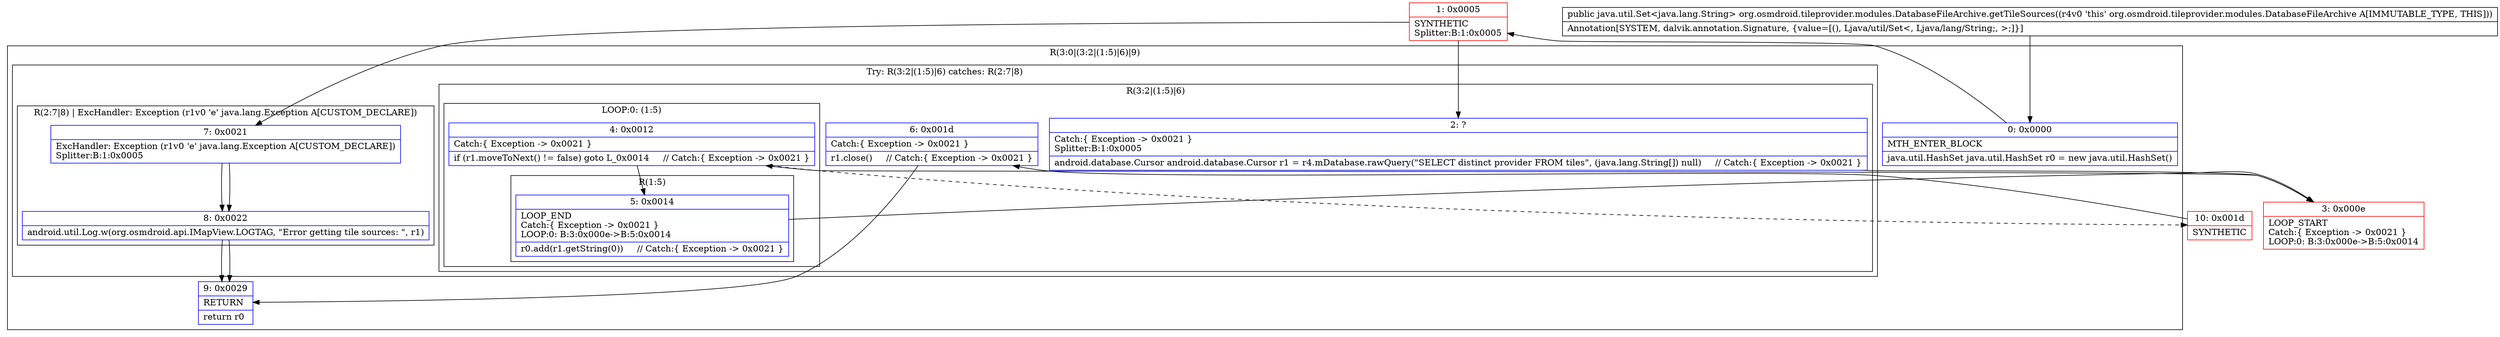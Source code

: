 digraph "CFG fororg.osmdroid.tileprovider.modules.DatabaseFileArchive.getTileSources()Ljava\/util\/Set;" {
subgraph cluster_Region_1279406191 {
label = "R(3:0|(3:2|(1:5)|6)|9)";
node [shape=record,color=blue];
Node_0 [shape=record,label="{0\:\ 0x0000|MTH_ENTER_BLOCK\l|java.util.HashSet java.util.HashSet r0 = new java.util.HashSet()\l}"];
subgraph cluster_TryCatchRegion_1414002543 {
label = "Try: R(3:2|(1:5)|6) catches: R(2:7|8)";
node [shape=record,color=blue];
subgraph cluster_Region_1416371983 {
label = "R(3:2|(1:5)|6)";
node [shape=record,color=blue];
Node_2 [shape=record,label="{2\:\ ?|Catch:\{ Exception \-\> 0x0021 \}\lSplitter:B:1:0x0005\l|android.database.Cursor android.database.Cursor r1 = r4.mDatabase.rawQuery(\"SELECT distinct provider FROM tiles\", (java.lang.String[]) null)     \/\/ Catch:\{ Exception \-\> 0x0021 \}\l}"];
subgraph cluster_LoopRegion_234524764 {
label = "LOOP:0: (1:5)";
node [shape=record,color=blue];
Node_4 [shape=record,label="{4\:\ 0x0012|Catch:\{ Exception \-\> 0x0021 \}\l|if (r1.moveToNext() != false) goto L_0x0014     \/\/ Catch:\{ Exception \-\> 0x0021 \}\l}"];
subgraph cluster_Region_347498048 {
label = "R(1:5)";
node [shape=record,color=blue];
Node_5 [shape=record,label="{5\:\ 0x0014|LOOP_END\lCatch:\{ Exception \-\> 0x0021 \}\lLOOP:0: B:3:0x000e\-\>B:5:0x0014\l|r0.add(r1.getString(0))     \/\/ Catch:\{ Exception \-\> 0x0021 \}\l}"];
}
}
Node_6 [shape=record,label="{6\:\ 0x001d|Catch:\{ Exception \-\> 0x0021 \}\l|r1.close()     \/\/ Catch:\{ Exception \-\> 0x0021 \}\l}"];
}
subgraph cluster_Region_571504516 {
label = "R(2:7|8) | ExcHandler: Exception (r1v0 'e' java.lang.Exception A[CUSTOM_DECLARE])\l";
node [shape=record,color=blue];
Node_7 [shape=record,label="{7\:\ 0x0021|ExcHandler: Exception (r1v0 'e' java.lang.Exception A[CUSTOM_DECLARE])\lSplitter:B:1:0x0005\l}"];
Node_8 [shape=record,label="{8\:\ 0x0022|android.util.Log.w(org.osmdroid.api.IMapView.LOGTAG, \"Error getting tile sources: \", r1)\l}"];
}
}
Node_9 [shape=record,label="{9\:\ 0x0029|RETURN\l|return r0\l}"];
}
subgraph cluster_Region_571504516 {
label = "R(2:7|8) | ExcHandler: Exception (r1v0 'e' java.lang.Exception A[CUSTOM_DECLARE])\l";
node [shape=record,color=blue];
Node_7 [shape=record,label="{7\:\ 0x0021|ExcHandler: Exception (r1v0 'e' java.lang.Exception A[CUSTOM_DECLARE])\lSplitter:B:1:0x0005\l}"];
Node_8 [shape=record,label="{8\:\ 0x0022|android.util.Log.w(org.osmdroid.api.IMapView.LOGTAG, \"Error getting tile sources: \", r1)\l}"];
}
Node_1 [shape=record,color=red,label="{1\:\ 0x0005|SYNTHETIC\lSplitter:B:1:0x0005\l}"];
Node_3 [shape=record,color=red,label="{3\:\ 0x000e|LOOP_START\lCatch:\{ Exception \-\> 0x0021 \}\lLOOP:0: B:3:0x000e\-\>B:5:0x0014\l}"];
Node_10 [shape=record,color=red,label="{10\:\ 0x001d|SYNTHETIC\l}"];
MethodNode[shape=record,label="{public java.util.Set\<java.lang.String\> org.osmdroid.tileprovider.modules.DatabaseFileArchive.getTileSources((r4v0 'this' org.osmdroid.tileprovider.modules.DatabaseFileArchive A[IMMUTABLE_TYPE, THIS]))  | Annotation[SYSTEM, dalvik.annotation.Signature, \{value=[(), Ljava\/util\/Set\<, Ljava\/lang\/String;, \>;]\}]\l}"];
MethodNode -> Node_0;
Node_0 -> Node_1;
Node_2 -> Node_3;
Node_4 -> Node_5;
Node_4 -> Node_10[style=dashed];
Node_5 -> Node_3;
Node_6 -> Node_9;
Node_7 -> Node_8;
Node_8 -> Node_9;
Node_7 -> Node_8;
Node_8 -> Node_9;
Node_1 -> Node_2;
Node_1 -> Node_7;
Node_3 -> Node_4;
Node_10 -> Node_6;
}

